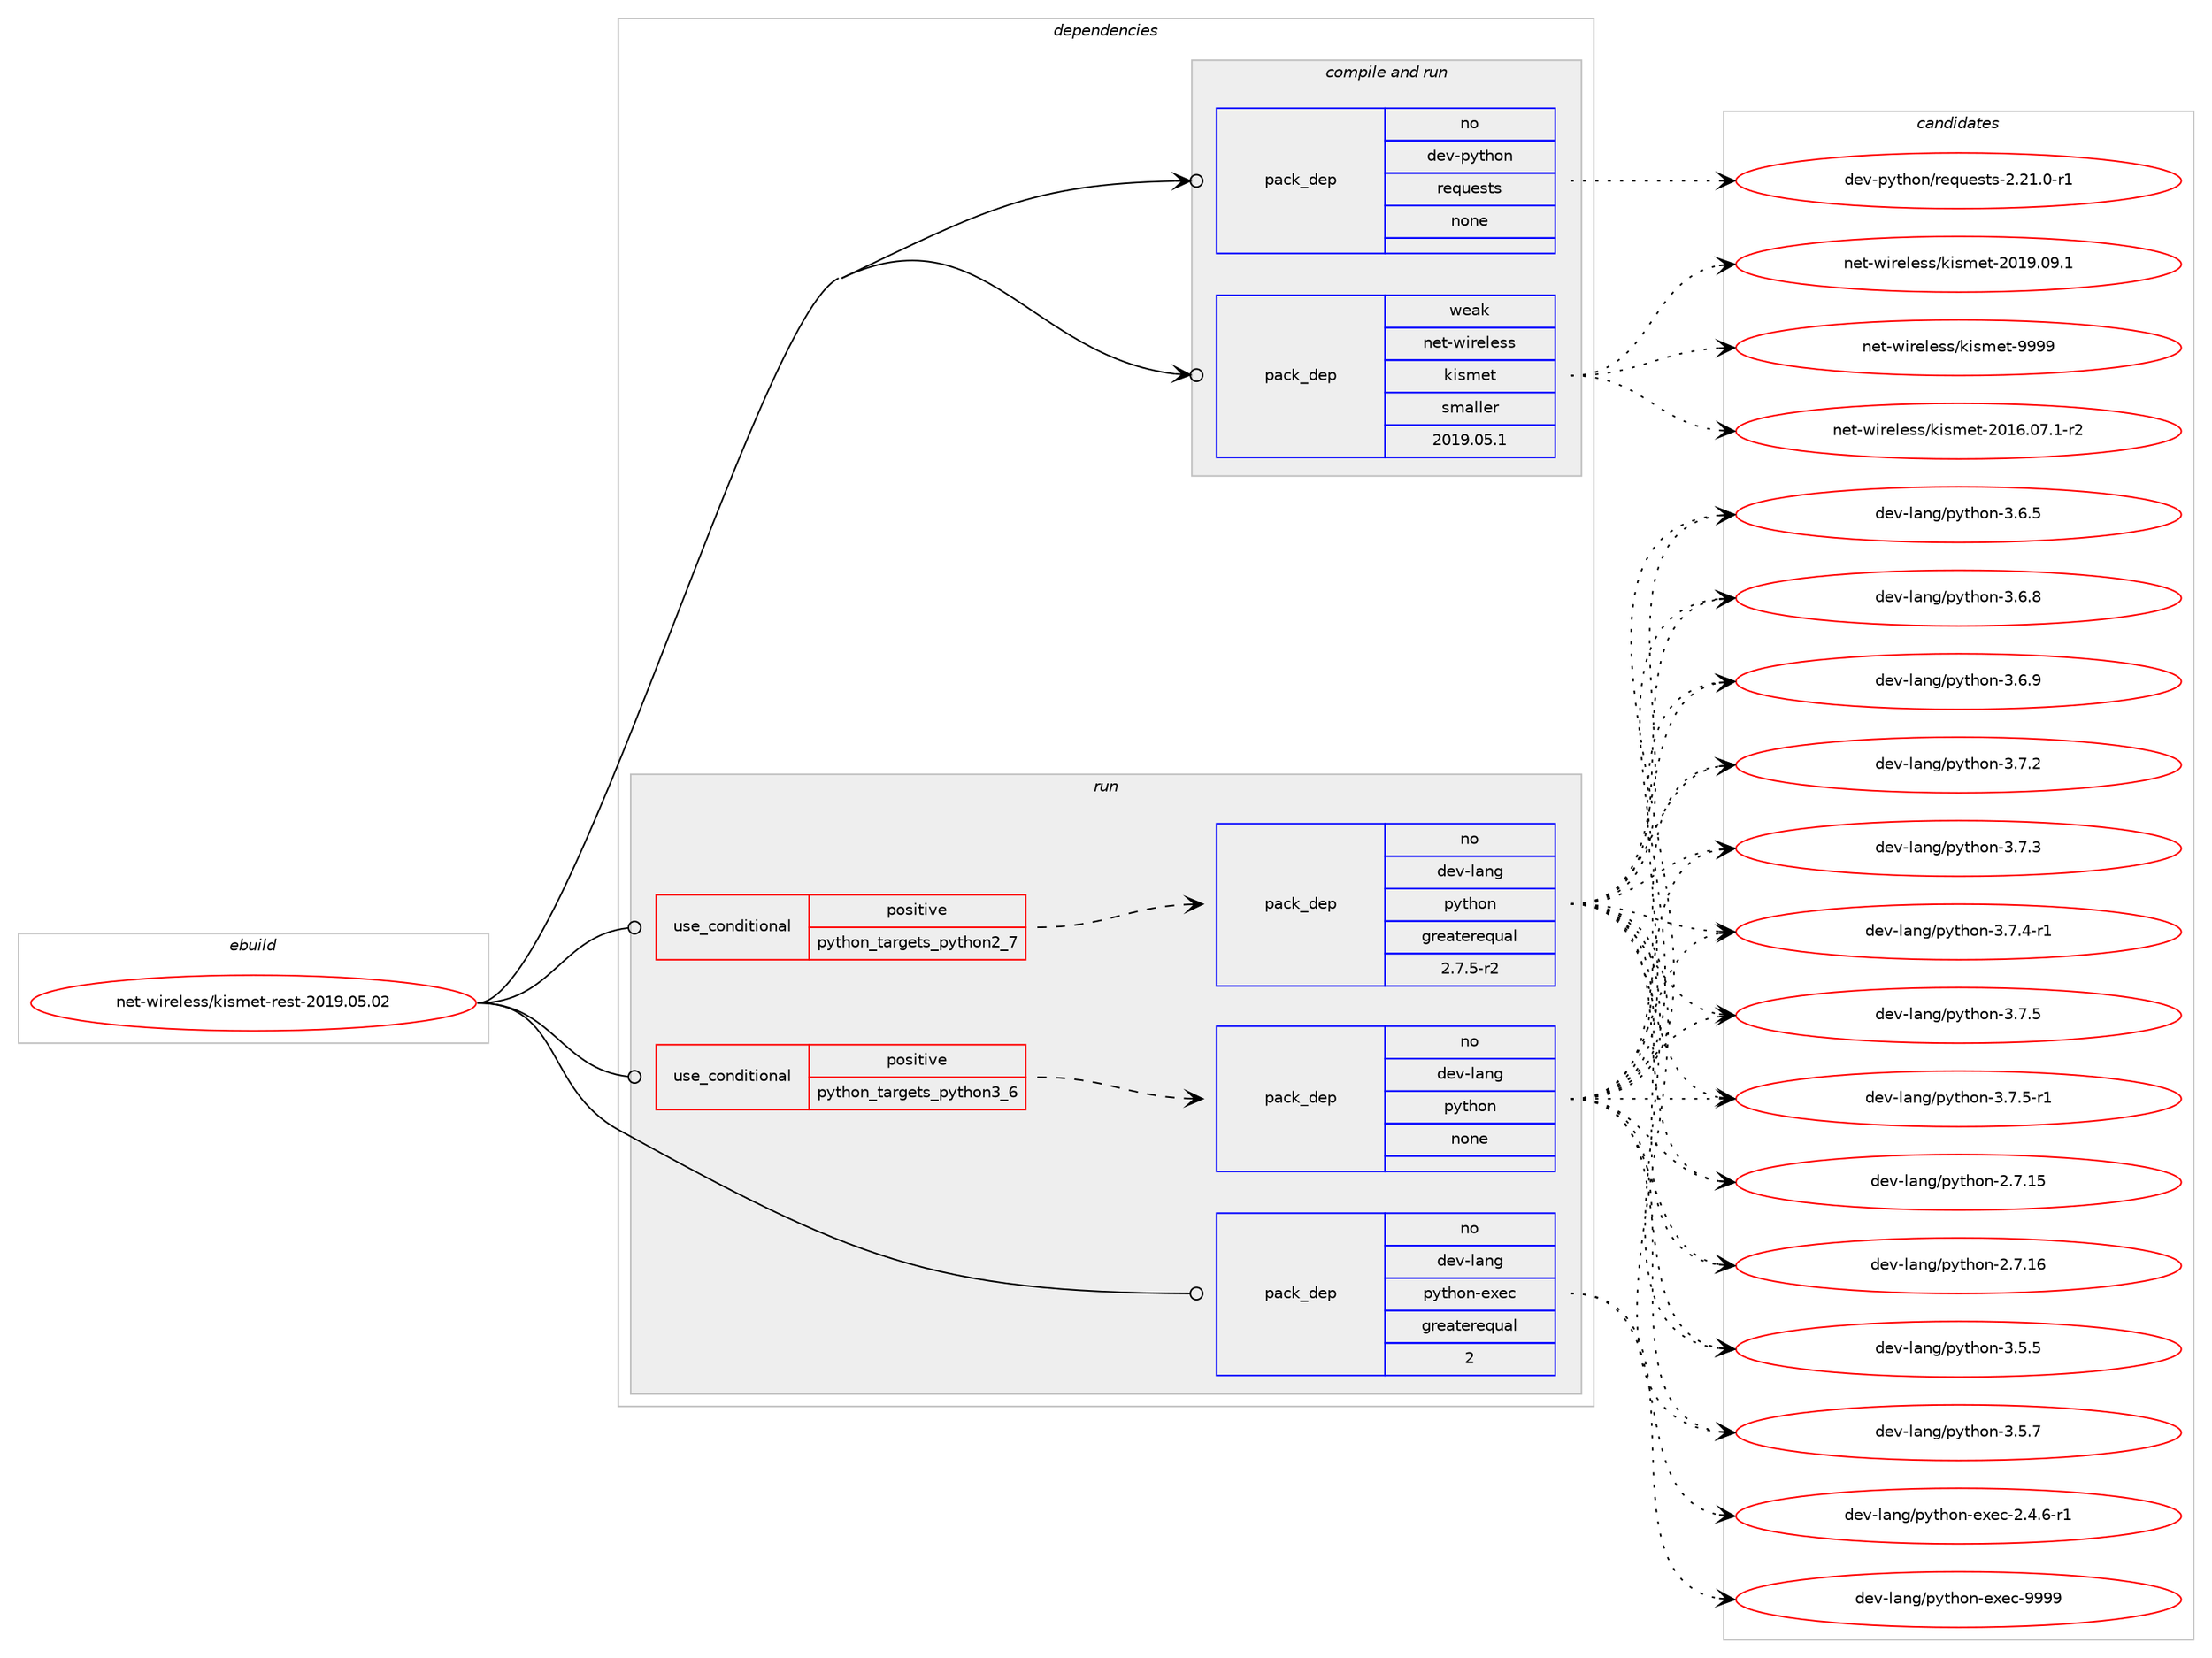 digraph prolog {

# *************
# Graph options
# *************

newrank=true;
concentrate=true;
compound=true;
graph [rankdir=LR,fontname=Helvetica,fontsize=10,ranksep=1.5];#, ranksep=2.5, nodesep=0.2];
edge  [arrowhead=vee];
node  [fontname=Helvetica,fontsize=10];

# **********
# The ebuild
# **********

subgraph cluster_leftcol {
color=gray;
rank=same;
label=<<i>ebuild</i>>;
id [label="net-wireless/kismet-rest-2019.05.02", color=red, width=4, href="../net-wireless/kismet-rest-2019.05.02.svg"];
}

# ****************
# The dependencies
# ****************

subgraph cluster_midcol {
color=gray;
label=<<i>dependencies</i>>;
subgraph cluster_compile {
fillcolor="#eeeeee";
style=filled;
label=<<i>compile</i>>;
}
subgraph cluster_compileandrun {
fillcolor="#eeeeee";
style=filled;
label=<<i>compile and run</i>>;
subgraph pack623836 {
dependency844835 [label=<<TABLE BORDER="0" CELLBORDER="1" CELLSPACING="0" CELLPADDING="4" WIDTH="220"><TR><TD ROWSPAN="6" CELLPADDING="30">pack_dep</TD></TR><TR><TD WIDTH="110">no</TD></TR><TR><TD>dev-python</TD></TR><TR><TD>requests</TD></TR><TR><TD>none</TD></TR><TR><TD></TD></TR></TABLE>>, shape=none, color=blue];
}
id:e -> dependency844835:w [weight=20,style="solid",arrowhead="odotvee"];
subgraph pack623837 {
dependency844836 [label=<<TABLE BORDER="0" CELLBORDER="1" CELLSPACING="0" CELLPADDING="4" WIDTH="220"><TR><TD ROWSPAN="6" CELLPADDING="30">pack_dep</TD></TR><TR><TD WIDTH="110">weak</TD></TR><TR><TD>net-wireless</TD></TR><TR><TD>kismet</TD></TR><TR><TD>smaller</TD></TR><TR><TD>2019.05.1</TD></TR></TABLE>>, shape=none, color=blue];
}
id:e -> dependency844836:w [weight=20,style="solid",arrowhead="odotvee"];
}
subgraph cluster_run {
fillcolor="#eeeeee";
style=filled;
label=<<i>run</i>>;
subgraph cond206083 {
dependency844837 [label=<<TABLE BORDER="0" CELLBORDER="1" CELLSPACING="0" CELLPADDING="4"><TR><TD ROWSPAN="3" CELLPADDING="10">use_conditional</TD></TR><TR><TD>positive</TD></TR><TR><TD>python_targets_python2_7</TD></TR></TABLE>>, shape=none, color=red];
subgraph pack623838 {
dependency844838 [label=<<TABLE BORDER="0" CELLBORDER="1" CELLSPACING="0" CELLPADDING="4" WIDTH="220"><TR><TD ROWSPAN="6" CELLPADDING="30">pack_dep</TD></TR><TR><TD WIDTH="110">no</TD></TR><TR><TD>dev-lang</TD></TR><TR><TD>python</TD></TR><TR><TD>greaterequal</TD></TR><TR><TD>2.7.5-r2</TD></TR></TABLE>>, shape=none, color=blue];
}
dependency844837:e -> dependency844838:w [weight=20,style="dashed",arrowhead="vee"];
}
id:e -> dependency844837:w [weight=20,style="solid",arrowhead="odot"];
subgraph cond206084 {
dependency844839 [label=<<TABLE BORDER="0" CELLBORDER="1" CELLSPACING="0" CELLPADDING="4"><TR><TD ROWSPAN="3" CELLPADDING="10">use_conditional</TD></TR><TR><TD>positive</TD></TR><TR><TD>python_targets_python3_6</TD></TR></TABLE>>, shape=none, color=red];
subgraph pack623839 {
dependency844840 [label=<<TABLE BORDER="0" CELLBORDER="1" CELLSPACING="0" CELLPADDING="4" WIDTH="220"><TR><TD ROWSPAN="6" CELLPADDING="30">pack_dep</TD></TR><TR><TD WIDTH="110">no</TD></TR><TR><TD>dev-lang</TD></TR><TR><TD>python</TD></TR><TR><TD>none</TD></TR><TR><TD></TD></TR></TABLE>>, shape=none, color=blue];
}
dependency844839:e -> dependency844840:w [weight=20,style="dashed",arrowhead="vee"];
}
id:e -> dependency844839:w [weight=20,style="solid",arrowhead="odot"];
subgraph pack623840 {
dependency844841 [label=<<TABLE BORDER="0" CELLBORDER="1" CELLSPACING="0" CELLPADDING="4" WIDTH="220"><TR><TD ROWSPAN="6" CELLPADDING="30">pack_dep</TD></TR><TR><TD WIDTH="110">no</TD></TR><TR><TD>dev-lang</TD></TR><TR><TD>python-exec</TD></TR><TR><TD>greaterequal</TD></TR><TR><TD>2</TD></TR></TABLE>>, shape=none, color=blue];
}
id:e -> dependency844841:w [weight=20,style="solid",arrowhead="odot"];
}
}

# **************
# The candidates
# **************

subgraph cluster_choices {
rank=same;
color=gray;
label=<<i>candidates</i>>;

subgraph choice623836 {
color=black;
nodesep=1;
choice1001011184511212111610411111047114101113117101115116115455046504946484511449 [label="dev-python/requests-2.21.0-r1", color=red, width=4,href="../dev-python/requests-2.21.0-r1.svg"];
dependency844835:e -> choice1001011184511212111610411111047114101113117101115116115455046504946484511449:w [style=dotted,weight="100"];
}
subgraph choice623837 {
color=black;
nodesep=1;
choice1101011164511910511410110810111511547107105115109101116455048495446485546494511450 [label="net-wireless/kismet-2016.07.1-r2", color=red, width=4,href="../net-wireless/kismet-2016.07.1-r2.svg"];
choice110101116451191051141011081011151154710710511510910111645504849574648574649 [label="net-wireless/kismet-2019.09.1", color=red, width=4,href="../net-wireless/kismet-2019.09.1.svg"];
choice11010111645119105114101108101115115471071051151091011164557575757 [label="net-wireless/kismet-9999", color=red, width=4,href="../net-wireless/kismet-9999.svg"];
dependency844836:e -> choice1101011164511910511410110810111511547107105115109101116455048495446485546494511450:w [style=dotted,weight="100"];
dependency844836:e -> choice110101116451191051141011081011151154710710511510910111645504849574648574649:w [style=dotted,weight="100"];
dependency844836:e -> choice11010111645119105114101108101115115471071051151091011164557575757:w [style=dotted,weight="100"];
}
subgraph choice623838 {
color=black;
nodesep=1;
choice10010111845108971101034711212111610411111045504655464953 [label="dev-lang/python-2.7.15", color=red, width=4,href="../dev-lang/python-2.7.15.svg"];
choice10010111845108971101034711212111610411111045504655464954 [label="dev-lang/python-2.7.16", color=red, width=4,href="../dev-lang/python-2.7.16.svg"];
choice100101118451089711010347112121116104111110455146534653 [label="dev-lang/python-3.5.5", color=red, width=4,href="../dev-lang/python-3.5.5.svg"];
choice100101118451089711010347112121116104111110455146534655 [label="dev-lang/python-3.5.7", color=red, width=4,href="../dev-lang/python-3.5.7.svg"];
choice100101118451089711010347112121116104111110455146544653 [label="dev-lang/python-3.6.5", color=red, width=4,href="../dev-lang/python-3.6.5.svg"];
choice100101118451089711010347112121116104111110455146544656 [label="dev-lang/python-3.6.8", color=red, width=4,href="../dev-lang/python-3.6.8.svg"];
choice100101118451089711010347112121116104111110455146544657 [label="dev-lang/python-3.6.9", color=red, width=4,href="../dev-lang/python-3.6.9.svg"];
choice100101118451089711010347112121116104111110455146554650 [label="dev-lang/python-3.7.2", color=red, width=4,href="../dev-lang/python-3.7.2.svg"];
choice100101118451089711010347112121116104111110455146554651 [label="dev-lang/python-3.7.3", color=red, width=4,href="../dev-lang/python-3.7.3.svg"];
choice1001011184510897110103471121211161041111104551465546524511449 [label="dev-lang/python-3.7.4-r1", color=red, width=4,href="../dev-lang/python-3.7.4-r1.svg"];
choice100101118451089711010347112121116104111110455146554653 [label="dev-lang/python-3.7.5", color=red, width=4,href="../dev-lang/python-3.7.5.svg"];
choice1001011184510897110103471121211161041111104551465546534511449 [label="dev-lang/python-3.7.5-r1", color=red, width=4,href="../dev-lang/python-3.7.5-r1.svg"];
dependency844838:e -> choice10010111845108971101034711212111610411111045504655464953:w [style=dotted,weight="100"];
dependency844838:e -> choice10010111845108971101034711212111610411111045504655464954:w [style=dotted,weight="100"];
dependency844838:e -> choice100101118451089711010347112121116104111110455146534653:w [style=dotted,weight="100"];
dependency844838:e -> choice100101118451089711010347112121116104111110455146534655:w [style=dotted,weight="100"];
dependency844838:e -> choice100101118451089711010347112121116104111110455146544653:w [style=dotted,weight="100"];
dependency844838:e -> choice100101118451089711010347112121116104111110455146544656:w [style=dotted,weight="100"];
dependency844838:e -> choice100101118451089711010347112121116104111110455146544657:w [style=dotted,weight="100"];
dependency844838:e -> choice100101118451089711010347112121116104111110455146554650:w [style=dotted,weight="100"];
dependency844838:e -> choice100101118451089711010347112121116104111110455146554651:w [style=dotted,weight="100"];
dependency844838:e -> choice1001011184510897110103471121211161041111104551465546524511449:w [style=dotted,weight="100"];
dependency844838:e -> choice100101118451089711010347112121116104111110455146554653:w [style=dotted,weight="100"];
dependency844838:e -> choice1001011184510897110103471121211161041111104551465546534511449:w [style=dotted,weight="100"];
}
subgraph choice623839 {
color=black;
nodesep=1;
choice10010111845108971101034711212111610411111045504655464953 [label="dev-lang/python-2.7.15", color=red, width=4,href="../dev-lang/python-2.7.15.svg"];
choice10010111845108971101034711212111610411111045504655464954 [label="dev-lang/python-2.7.16", color=red, width=4,href="../dev-lang/python-2.7.16.svg"];
choice100101118451089711010347112121116104111110455146534653 [label="dev-lang/python-3.5.5", color=red, width=4,href="../dev-lang/python-3.5.5.svg"];
choice100101118451089711010347112121116104111110455146534655 [label="dev-lang/python-3.5.7", color=red, width=4,href="../dev-lang/python-3.5.7.svg"];
choice100101118451089711010347112121116104111110455146544653 [label="dev-lang/python-3.6.5", color=red, width=4,href="../dev-lang/python-3.6.5.svg"];
choice100101118451089711010347112121116104111110455146544656 [label="dev-lang/python-3.6.8", color=red, width=4,href="../dev-lang/python-3.6.8.svg"];
choice100101118451089711010347112121116104111110455146544657 [label="dev-lang/python-3.6.9", color=red, width=4,href="../dev-lang/python-3.6.9.svg"];
choice100101118451089711010347112121116104111110455146554650 [label="dev-lang/python-3.7.2", color=red, width=4,href="../dev-lang/python-3.7.2.svg"];
choice100101118451089711010347112121116104111110455146554651 [label="dev-lang/python-3.7.3", color=red, width=4,href="../dev-lang/python-3.7.3.svg"];
choice1001011184510897110103471121211161041111104551465546524511449 [label="dev-lang/python-3.7.4-r1", color=red, width=4,href="../dev-lang/python-3.7.4-r1.svg"];
choice100101118451089711010347112121116104111110455146554653 [label="dev-lang/python-3.7.5", color=red, width=4,href="../dev-lang/python-3.7.5.svg"];
choice1001011184510897110103471121211161041111104551465546534511449 [label="dev-lang/python-3.7.5-r1", color=red, width=4,href="../dev-lang/python-3.7.5-r1.svg"];
dependency844840:e -> choice10010111845108971101034711212111610411111045504655464953:w [style=dotted,weight="100"];
dependency844840:e -> choice10010111845108971101034711212111610411111045504655464954:w [style=dotted,weight="100"];
dependency844840:e -> choice100101118451089711010347112121116104111110455146534653:w [style=dotted,weight="100"];
dependency844840:e -> choice100101118451089711010347112121116104111110455146534655:w [style=dotted,weight="100"];
dependency844840:e -> choice100101118451089711010347112121116104111110455146544653:w [style=dotted,weight="100"];
dependency844840:e -> choice100101118451089711010347112121116104111110455146544656:w [style=dotted,weight="100"];
dependency844840:e -> choice100101118451089711010347112121116104111110455146544657:w [style=dotted,weight="100"];
dependency844840:e -> choice100101118451089711010347112121116104111110455146554650:w [style=dotted,weight="100"];
dependency844840:e -> choice100101118451089711010347112121116104111110455146554651:w [style=dotted,weight="100"];
dependency844840:e -> choice1001011184510897110103471121211161041111104551465546524511449:w [style=dotted,weight="100"];
dependency844840:e -> choice100101118451089711010347112121116104111110455146554653:w [style=dotted,weight="100"];
dependency844840:e -> choice1001011184510897110103471121211161041111104551465546534511449:w [style=dotted,weight="100"];
}
subgraph choice623840 {
color=black;
nodesep=1;
choice10010111845108971101034711212111610411111045101120101994550465246544511449 [label="dev-lang/python-exec-2.4.6-r1", color=red, width=4,href="../dev-lang/python-exec-2.4.6-r1.svg"];
choice10010111845108971101034711212111610411111045101120101994557575757 [label="dev-lang/python-exec-9999", color=red, width=4,href="../dev-lang/python-exec-9999.svg"];
dependency844841:e -> choice10010111845108971101034711212111610411111045101120101994550465246544511449:w [style=dotted,weight="100"];
dependency844841:e -> choice10010111845108971101034711212111610411111045101120101994557575757:w [style=dotted,weight="100"];
}
}

}
